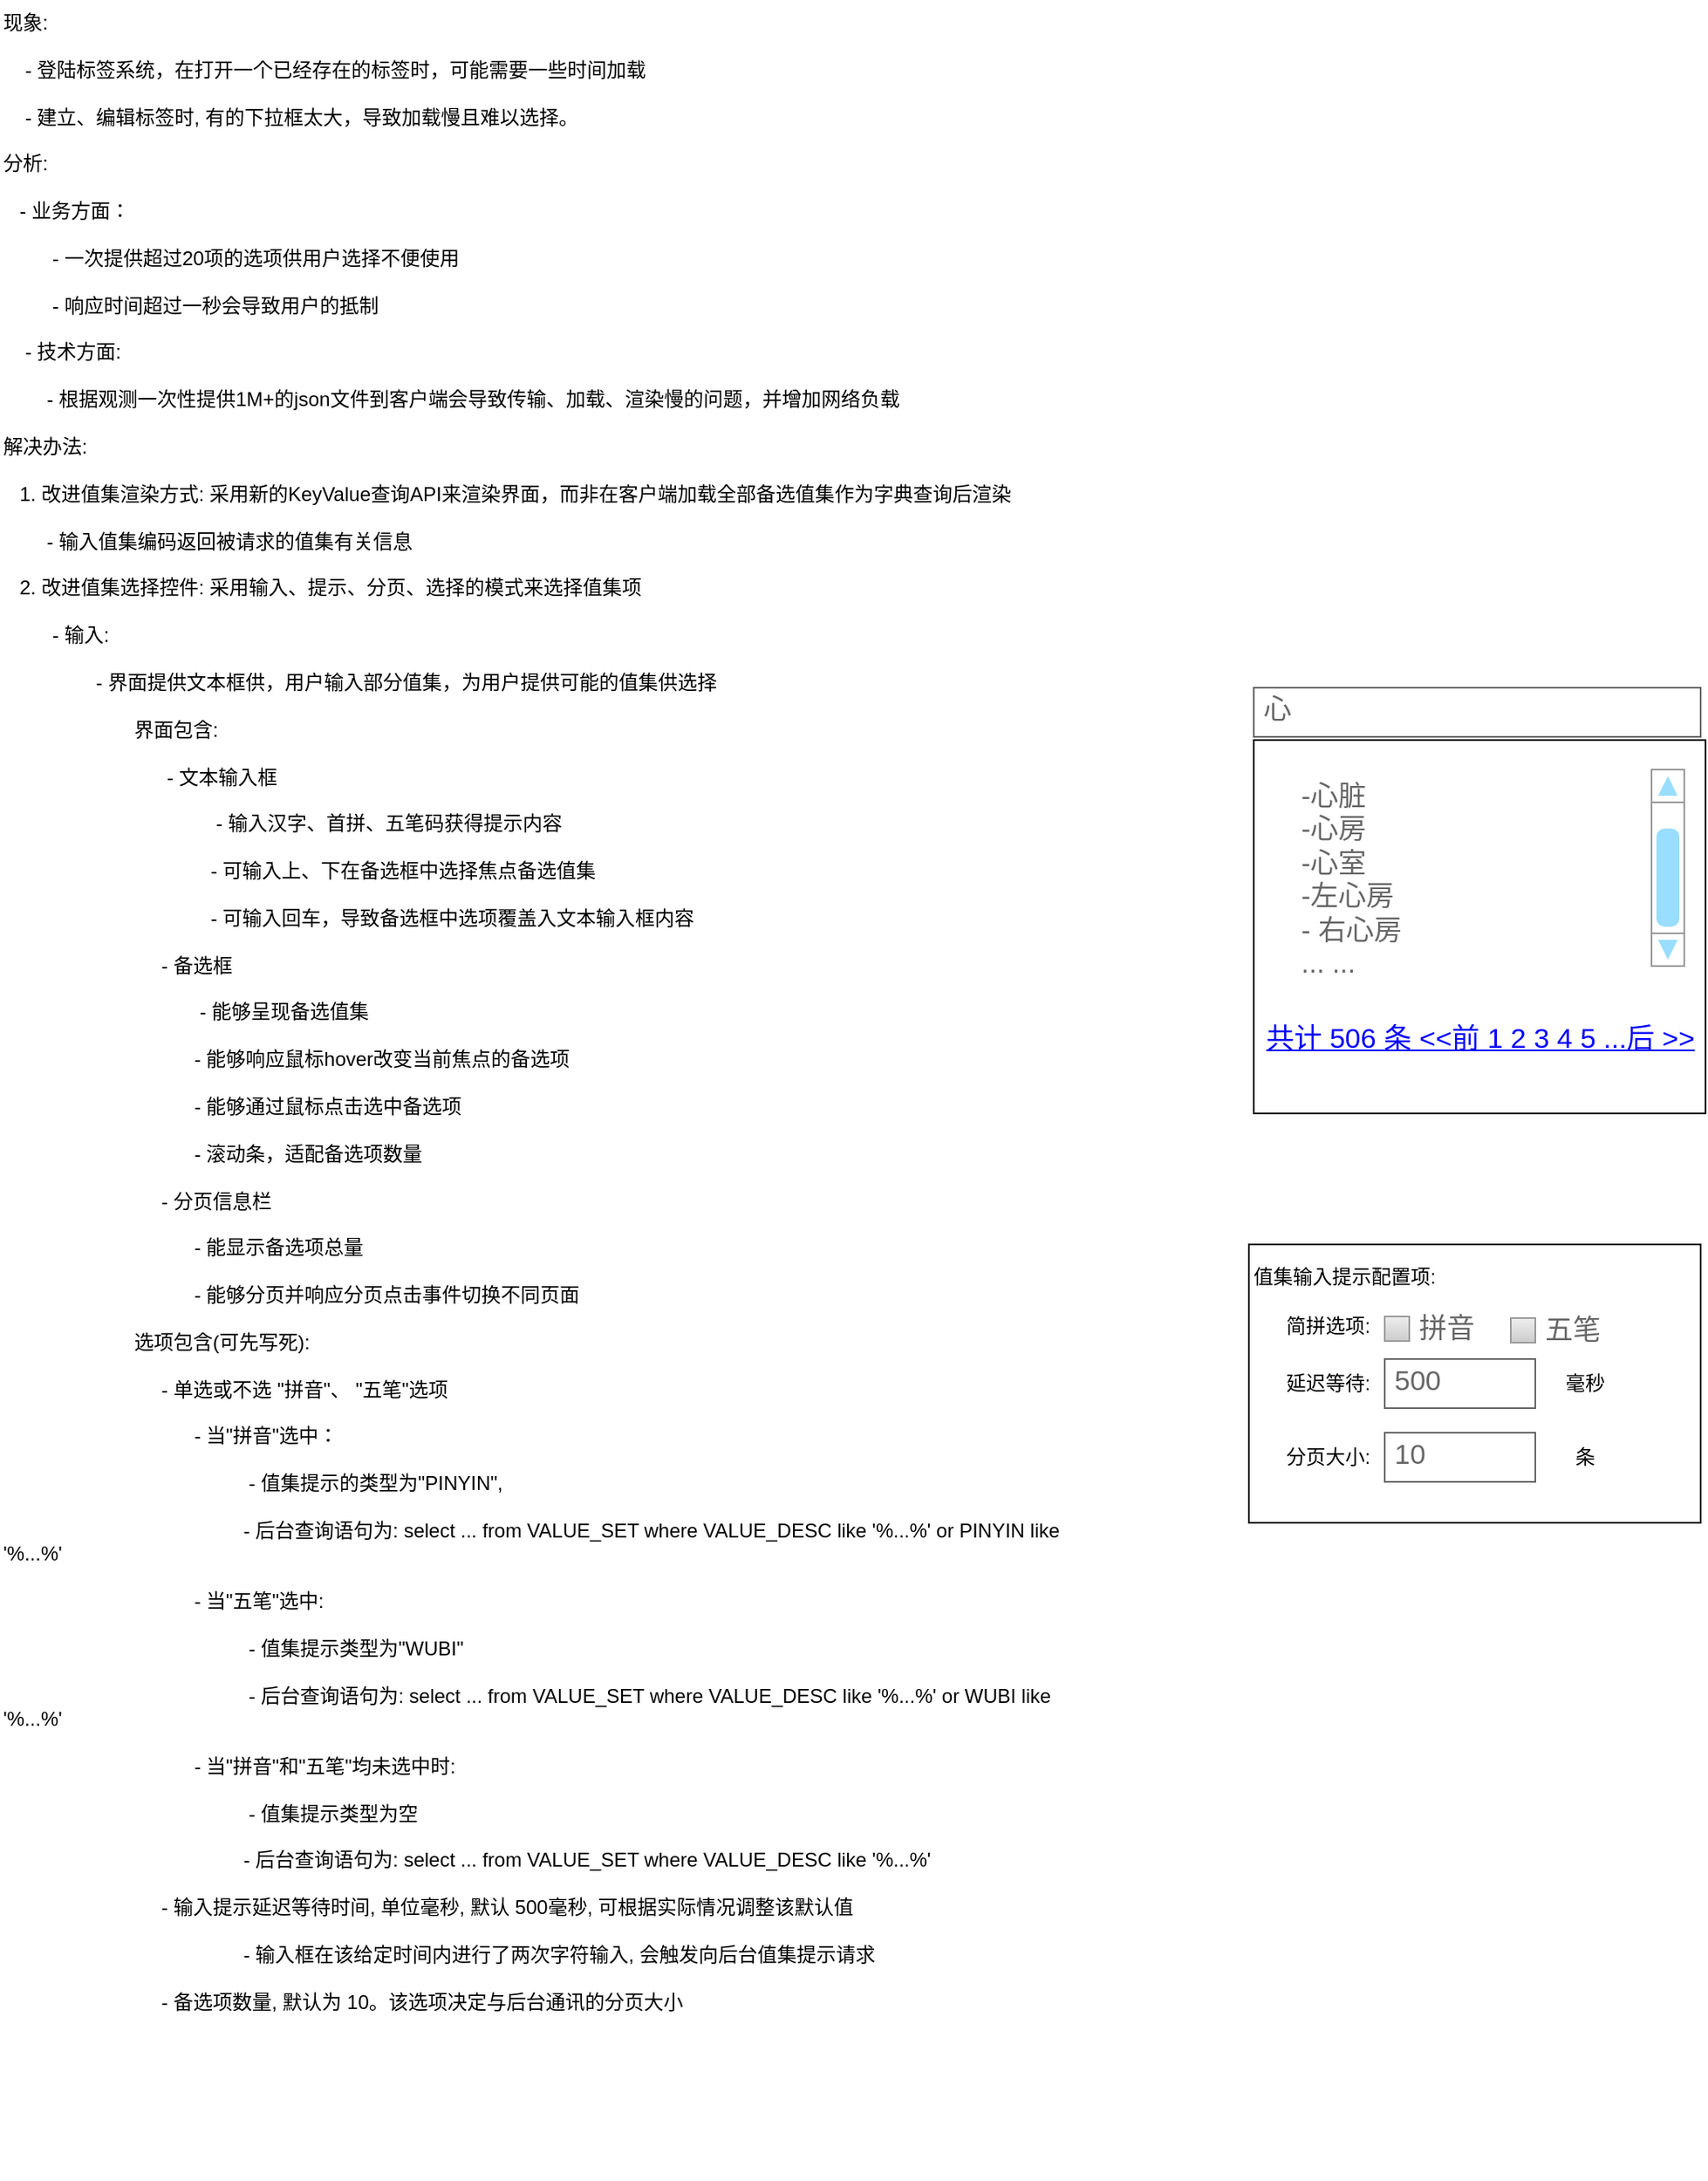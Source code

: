 <mxfile version="12.9.14" type="device"><diagram id="l8bpd2tam0fVZmlQi6xW" name="Page-1"><mxGraphModel dx="1355" dy="799" grid="1" gridSize="10" guides="1" tooltips="1" connect="1" arrows="1" fold="1" page="1" pageScale="1" pageWidth="827" pageHeight="1169" math="0" shadow="0"><root><mxCell id="0"/><mxCell id="1" parent="0"/><mxCell id="BPln5d9_JeY1QCU9As-K-28" value="" style="rounded=0;whiteSpace=wrap;html=1;align=left;" vertex="1" parent="1"><mxGeometry x="864" y="770" width="276" height="170" as="geometry"/></mxCell><mxCell id="BPln5d9_JeY1QCU9As-K-19" value="" style="rounded=0;whiteSpace=wrap;html=1;align=left;" vertex="1" parent="1"><mxGeometry x="867" y="462" width="276" height="228" as="geometry"/></mxCell><mxCell id="BPln5d9_JeY1QCU9As-K-2" value="&lt;div&gt;现象: &lt;br&gt;&lt;/div&gt;&lt;div&gt;&lt;br&gt;&amp;nbsp;&amp;nbsp;&amp;nbsp; - 登陆标签系统，在打开一个已经存在的标签时，可能需要一些时间加载&lt;br&gt;&lt;br&gt;&amp;nbsp;&amp;nbsp;&amp;nbsp; - 建立、编辑标签时, 有的下拉框太大，导致加载慢且难以选择。&lt;br&gt;&lt;br&gt;分析:&lt;br&gt;&lt;br&gt;&amp;nbsp;&amp;nbsp; - 业务方面：&lt;br&gt;&amp;nbsp;&amp;nbsp; &lt;br&gt;&amp;nbsp;&amp;nbsp;&amp;nbsp;&amp;nbsp;&amp;nbsp;&amp;nbsp;&amp;nbsp;&amp;nbsp; - 一次提供超过20项的选项供用户选择不便使用&lt;br&gt;&lt;br&gt;&amp;nbsp;&amp;nbsp;&amp;nbsp;&amp;nbsp;&amp;nbsp;&amp;nbsp;&amp;nbsp;&amp;nbsp; - 响应时间超过一秒会导致用户的抵制&lt;br&gt;&lt;br&gt;&amp;nbsp;&amp;nbsp;&amp;nbsp; - 技术方面: &lt;br&gt;&lt;br&gt;&amp;nbsp;&amp;nbsp;&amp;nbsp;&amp;nbsp;&amp;nbsp;&amp;nbsp;&amp;nbsp; - 根据观测一次性提供1M+的json文件到客户端会导致传输、加载、渲染慢的问题，并增加网络负载&lt;br&gt;&lt;br&gt;解决办法: &lt;br&gt;&lt;br&gt;&amp;nbsp;&amp;nbsp; 1. 改进值集渲染方式: 采用新的KeyValue查询API来渲染界面，而非在客户端加载全部备选值集作为字典查询后渲染&lt;/div&gt;&lt;div&gt;&lt;br&gt;&lt;/div&gt;&lt;div&gt;&amp;nbsp; &amp;nbsp; &amp;nbsp; &amp;nbsp; - 输入值集编码返回被请求的值集有关信息&amp;nbsp;&amp;nbsp; &lt;/div&gt;&lt;div&gt;&lt;br&gt;&lt;/div&gt;&lt;div&gt;&amp;nbsp;&amp;nbsp; 2. 改进值集选择控件: 采用输入、提示、分页、选择的模式来选择值集项&lt;br&gt;&lt;br&gt;&amp;nbsp;&amp;nbsp;&amp;nbsp;&amp;nbsp;&amp;nbsp;&amp;nbsp;&amp;nbsp;&amp;nbsp; - 输入: &lt;br&gt;&amp;nbsp;&amp;nbsp;&amp;nbsp;&amp;nbsp;&amp;nbsp;&amp;nbsp;&amp;nbsp;&amp;nbsp;&amp;nbsp; &lt;br&gt;&amp;nbsp;&amp;nbsp;&amp;nbsp;&amp;nbsp;&amp;nbsp;&amp;nbsp;&amp;nbsp;&amp;nbsp;&amp;nbsp;&amp;nbsp;&amp;nbsp;&amp;nbsp;&amp;nbsp;&amp;nbsp;&amp;nbsp;&amp;nbsp; - 界面提供文本框供，用户输入部分值集，为用户提供可能的值集供选择&lt;br&gt;&lt;br&gt;&amp;nbsp;&amp;nbsp;&amp;nbsp;&amp;nbsp;&amp;nbsp;&amp;nbsp;&amp;nbsp;&amp;nbsp;&amp;nbsp;&amp;nbsp;&amp;nbsp;&amp;nbsp;&amp;nbsp;&amp;nbsp;&amp;nbsp;&amp;nbsp;&amp;nbsp;&amp;nbsp;&amp;nbsp;&amp;nbsp;&amp;nbsp;&amp;nbsp;&amp;nbsp; 界面包含: &lt;br&gt;&lt;br&gt;&amp;nbsp;&amp;nbsp;&amp;nbsp;&amp;nbsp;&amp;nbsp;&amp;nbsp;&amp;nbsp;&amp;nbsp;&amp;nbsp;&amp;nbsp;&amp;nbsp;&amp;nbsp;&amp;nbsp;&amp;nbsp;&amp;nbsp;&amp;nbsp;&amp;nbsp;&amp;nbsp;&amp;nbsp;&amp;nbsp;&amp;nbsp;&amp;nbsp;&amp;nbsp;&amp;nbsp;&amp;nbsp;&amp;nbsp;&amp;nbsp;&amp;nbsp;&amp;nbsp; - 文本输入框&lt;/div&gt;&lt;div&gt;&lt;br&gt;&lt;/div&gt;&lt;div&gt;&amp;nbsp;&amp;nbsp;&amp;nbsp;&amp;nbsp;&amp;nbsp;&amp;nbsp;&amp;nbsp;&amp;nbsp;&amp;nbsp;&amp;nbsp;&amp;nbsp;&amp;nbsp;&amp;nbsp;&amp;nbsp;&amp;nbsp;&amp;nbsp;&amp;nbsp;&amp;nbsp;&amp;nbsp;&amp;nbsp;&amp;nbsp;&amp;nbsp;&amp;nbsp;&amp;nbsp;&amp;nbsp;&amp;nbsp;&amp;nbsp;&amp;nbsp;&amp;nbsp;&amp;nbsp;&amp;nbsp;&amp;nbsp;&amp;nbsp;&amp;nbsp;&amp;nbsp;&amp;nbsp;&amp;nbsp;&amp;nbsp; - 输入汉字、首拼、五笔码获得提示内容&lt;/div&gt;&lt;div&gt;&lt;br&gt;&amp;nbsp;&amp;nbsp;&amp;nbsp;&amp;nbsp;&amp;nbsp;&amp;nbsp;&amp;nbsp;&amp;nbsp;&amp;nbsp;&amp;nbsp;&amp;nbsp;&amp;nbsp;&amp;nbsp;&amp;nbsp;&amp;nbsp;&amp;nbsp;&amp;nbsp;&amp;nbsp;&amp;nbsp;&amp;nbsp;&amp;nbsp;&amp;nbsp;&amp;nbsp;&amp;nbsp;&amp;nbsp;&amp;nbsp;&amp;nbsp;&amp;nbsp;&amp;nbsp;&amp;nbsp;&amp;nbsp;&amp;nbsp;&amp;nbsp;&amp;nbsp;&amp;nbsp;&amp;nbsp;&amp;nbsp; - 可输入上、下在备选框中选择焦点备选值集&lt;br&gt;&lt;br&gt;&amp;nbsp;&amp;nbsp;&amp;nbsp;&amp;nbsp;&amp;nbsp;&amp;nbsp;&amp;nbsp;&amp;nbsp;&amp;nbsp;&amp;nbsp;&amp;nbsp;&amp;nbsp;&amp;nbsp;&amp;nbsp;&amp;nbsp;&amp;nbsp;&amp;nbsp;&amp;nbsp;&amp;nbsp;&amp;nbsp;&amp;nbsp;&amp;nbsp;&amp;nbsp;&amp;nbsp;&amp;nbsp;&amp;nbsp;&amp;nbsp;&amp;nbsp;&amp;nbsp;&amp;nbsp;&amp;nbsp;&amp;nbsp;&amp;nbsp;&amp;nbsp;&amp;nbsp;&amp;nbsp;&amp;nbsp; - 可输入回车，导致备选框中选项覆盖入文本输入框内容&lt;br&gt;&lt;br&gt;&amp;nbsp;&amp;nbsp;&amp;nbsp;&amp;nbsp;&amp;nbsp;&amp;nbsp;&amp;nbsp;&amp;nbsp;&amp;nbsp;&amp;nbsp;&amp;nbsp;&amp;nbsp;&amp;nbsp;&amp;nbsp;&amp;nbsp;&amp;nbsp;&amp;nbsp;&amp;nbsp;&amp;nbsp;&amp;nbsp;&amp;nbsp;&amp;nbsp;&amp;nbsp;&amp;nbsp;&amp;nbsp;&amp;nbsp;&amp;nbsp;&amp;nbsp; - 备选框&lt;br&gt;&lt;br&gt;&amp;nbsp;&amp;nbsp;&amp;nbsp;&amp;nbsp;&amp;nbsp;&amp;nbsp;&amp;nbsp;&amp;nbsp;&amp;nbsp;&amp;nbsp;&amp;nbsp;&amp;nbsp;&amp;nbsp;&amp;nbsp;&amp;nbsp;&amp;nbsp;&amp;nbsp;&amp;nbsp;&amp;nbsp;&amp;nbsp;&amp;nbsp;&amp;nbsp;&amp;nbsp;&amp;nbsp;&amp;nbsp;&amp;nbsp;&amp;nbsp;&amp;nbsp;&amp;nbsp;&amp;nbsp;&amp;nbsp;&amp;nbsp;&amp;nbsp;&amp;nbsp;&amp;nbsp; - 能够呈现备选值集&lt;br&gt;&lt;br&gt;&amp;nbsp;&amp;nbsp;&amp;nbsp;&amp;nbsp;&amp;nbsp;&amp;nbsp;&amp;nbsp;&amp;nbsp;&amp;nbsp;&amp;nbsp;&amp;nbsp;&amp;nbsp;&amp;nbsp;&amp;nbsp;&amp;nbsp;&amp;nbsp;&amp;nbsp;&amp;nbsp;&amp;nbsp;&amp;nbsp;&amp;nbsp;&amp;nbsp;&amp;nbsp;&amp;nbsp;&amp;nbsp;&amp;nbsp;&amp;nbsp;&amp;nbsp;&amp;nbsp;&amp;nbsp;&amp;nbsp;&amp;nbsp;&amp;nbsp;&amp;nbsp; - 能够响应鼠标hover改变当前焦点的备选项&lt;br&gt;&lt;br&gt;&amp;nbsp;&amp;nbsp;&amp;nbsp;&amp;nbsp;&amp;nbsp;&amp;nbsp;&amp;nbsp;&amp;nbsp;&amp;nbsp;&amp;nbsp;&amp;nbsp;&amp;nbsp;&amp;nbsp;&amp;nbsp;&amp;nbsp;&amp;nbsp;&amp;nbsp;&amp;nbsp;&amp;nbsp;&amp;nbsp;&amp;nbsp;&amp;nbsp;&amp;nbsp;&amp;nbsp;&amp;nbsp;&amp;nbsp;&amp;nbsp;&amp;nbsp;&amp;nbsp;&amp;nbsp;&amp;nbsp;&amp;nbsp;&amp;nbsp;&amp;nbsp; - 能够通过鼠标点击选中备选项&lt;br&gt;&lt;br&gt;&amp;nbsp;&amp;nbsp;&amp;nbsp;&amp;nbsp;&amp;nbsp;&amp;nbsp;&amp;nbsp;&amp;nbsp;&amp;nbsp;&amp;nbsp;&amp;nbsp;&amp;nbsp;&amp;nbsp;&amp;nbsp;&amp;nbsp;&amp;nbsp;&amp;nbsp;&amp;nbsp;&amp;nbsp;&amp;nbsp;&amp;nbsp;&amp;nbsp;&amp;nbsp;&amp;nbsp;&amp;nbsp;&amp;nbsp;&amp;nbsp;&amp;nbsp;&amp;nbsp;&amp;nbsp;&amp;nbsp;&amp;nbsp;&amp;nbsp;&amp;nbsp; - 滚动条，适配备选项数量&lt;br&gt;&lt;br&gt;&amp;nbsp;&amp;nbsp;&amp;nbsp;&amp;nbsp;&amp;nbsp;&amp;nbsp;&amp;nbsp;&amp;nbsp;&amp;nbsp;&amp;nbsp;&amp;nbsp;&amp;nbsp;&amp;nbsp;&amp;nbsp;&amp;nbsp;&amp;nbsp;&amp;nbsp;&amp;nbsp;&amp;nbsp;&amp;nbsp;&amp;nbsp;&amp;nbsp;&amp;nbsp;&amp;nbsp;&amp;nbsp;&amp;nbsp;&amp;nbsp;&amp;nbsp; - 分页信息栏&lt;br&gt;&lt;br&gt;&amp;nbsp;&amp;nbsp;&amp;nbsp;&amp;nbsp;&amp;nbsp;&amp;nbsp;&amp;nbsp;&amp;nbsp;&amp;nbsp;&amp;nbsp;&amp;nbsp;&amp;nbsp;&amp;nbsp;&amp;nbsp;&amp;nbsp;&amp;nbsp;&amp;nbsp;&amp;nbsp;&amp;nbsp;&amp;nbsp;&amp;nbsp;&amp;nbsp;&amp;nbsp;&amp;nbsp;&amp;nbsp;&amp;nbsp;&amp;nbsp;&amp;nbsp;&amp;nbsp;&amp;nbsp;&amp;nbsp;&amp;nbsp;&amp;nbsp;&amp;nbsp; - 能显示备选项总量&lt;br&gt;&lt;br&gt;&amp;nbsp;&amp;nbsp;&amp;nbsp;&amp;nbsp;&amp;nbsp;&amp;nbsp;&amp;nbsp;&amp;nbsp;&amp;nbsp;&amp;nbsp;&amp;nbsp;&amp;nbsp;&amp;nbsp;&amp;nbsp;&amp;nbsp;&amp;nbsp;&amp;nbsp;&amp;nbsp;&amp;nbsp;&amp;nbsp;&amp;nbsp;&amp;nbsp;&amp;nbsp;&amp;nbsp;&amp;nbsp;&amp;nbsp;&amp;nbsp;&amp;nbsp;&amp;nbsp;&amp;nbsp;&amp;nbsp;&amp;nbsp;&amp;nbsp;&amp;nbsp; - 能够分页并响应分页点击事件切换不同页面&lt;br&gt;&lt;br&gt;&amp;nbsp;&amp;nbsp;&amp;nbsp;&amp;nbsp;&amp;nbsp;&amp;nbsp;&amp;nbsp;&amp;nbsp;&amp;nbsp;&amp;nbsp;&amp;nbsp;&amp;nbsp;&amp;nbsp;&amp;nbsp;&amp;nbsp;&amp;nbsp;&amp;nbsp;&amp;nbsp;&amp;nbsp;&amp;nbsp;&amp;nbsp;&amp;nbsp;&amp;nbsp; 选项包含(可先写死): &lt;br&gt;&lt;br&gt;&amp;nbsp;&amp;nbsp;&amp;nbsp;&amp;nbsp;&amp;nbsp;&amp;nbsp;&amp;nbsp;&amp;nbsp;&amp;nbsp;&amp;nbsp;&amp;nbsp;&amp;nbsp;&amp;nbsp;&amp;nbsp;&amp;nbsp;&amp;nbsp;&amp;nbsp;&amp;nbsp;&amp;nbsp;&amp;nbsp;&amp;nbsp;&amp;nbsp;&amp;nbsp;&amp;nbsp;&amp;nbsp;&amp;nbsp;&amp;nbsp;&amp;nbsp; - 单选或不选 &quot;拼音&quot;、 &quot;五笔&quot;选项&lt;/div&gt;&lt;div&gt;&lt;br&gt;&lt;/div&gt;&lt;div&gt;&amp;nbsp;&amp;nbsp;&amp;nbsp;&amp;nbsp;&amp;nbsp;&amp;nbsp;&amp;nbsp;&amp;nbsp;&amp;nbsp;&amp;nbsp;&amp;nbsp;&amp;nbsp;&amp;nbsp;&amp;nbsp;&amp;nbsp;&amp;nbsp;&amp;nbsp;&amp;nbsp;&amp;nbsp;&amp;nbsp;&amp;nbsp;&amp;nbsp;&amp;nbsp;&amp;nbsp;&amp;nbsp;&amp;nbsp;&amp;nbsp;&amp;nbsp;&amp;nbsp;&amp;nbsp;&amp;nbsp;&amp;nbsp;&amp;nbsp;&amp;nbsp; - 当&quot;拼音&quot;选中：&lt;br&gt;&lt;br&gt;&amp;nbsp;&amp;nbsp;&amp;nbsp;&amp;nbsp;&amp;nbsp;&amp;nbsp;&amp;nbsp;&amp;nbsp;&amp;nbsp;&amp;nbsp;&amp;nbsp;&amp;nbsp;&amp;nbsp;&amp;nbsp;&amp;nbsp;&amp;nbsp;&amp;nbsp;&amp;nbsp;&amp;nbsp;&amp;nbsp;&amp;nbsp;&amp;nbsp;&amp;nbsp;&amp;nbsp;&amp;nbsp;&amp;nbsp;&amp;nbsp;&amp;nbsp;&amp;nbsp;&amp;nbsp;&amp;nbsp;&amp;nbsp;&amp;nbsp;&amp;nbsp;&amp;nbsp;&amp;nbsp;&amp;nbsp;&amp;nbsp;&amp;nbsp;&amp;nbsp;&amp;nbsp;&amp;nbsp;&amp;nbsp;&amp;nbsp; - 值集提示的类型为&quot;PINYIN&quot;, &lt;br&gt;&lt;br&gt;&amp;nbsp;&amp;nbsp;&amp;nbsp;&amp;nbsp;&amp;nbsp;&amp;nbsp;&amp;nbsp;&amp;nbsp;&amp;nbsp;&amp;nbsp;&amp;nbsp;&amp;nbsp;&amp;nbsp;&amp;nbsp;&amp;nbsp;&amp;nbsp;&amp;nbsp;&amp;nbsp;&amp;nbsp;&amp;nbsp;&amp;nbsp;&amp;nbsp;&amp;nbsp;&amp;nbsp;&amp;nbsp;&amp;nbsp;&amp;nbsp;&amp;nbsp;&amp;nbsp;&amp;nbsp;&amp;nbsp;&amp;nbsp;&amp;nbsp;&amp;nbsp;&amp;nbsp;&amp;nbsp;&amp;nbsp;&amp;nbsp;&amp;nbsp;&amp;nbsp;&amp;nbsp;&amp;nbsp;&amp;nbsp; - 后台查询语句为: select ... from VALUE_SET where VALUE_DESC like '%...%' or PINYIN like '%...%'&lt;br&gt;&lt;br&gt;&amp;nbsp;&amp;nbsp;&amp;nbsp;&amp;nbsp;&amp;nbsp;&amp;nbsp;&amp;nbsp;&amp;nbsp;&amp;nbsp;&amp;nbsp;&amp;nbsp;&amp;nbsp;&amp;nbsp;&amp;nbsp;&amp;nbsp;&amp;nbsp;&amp;nbsp;&amp;nbsp;&amp;nbsp;&amp;nbsp;&amp;nbsp;&amp;nbsp;&amp;nbsp;&amp;nbsp;&amp;nbsp;&amp;nbsp;&amp;nbsp;&amp;nbsp;&amp;nbsp;&amp;nbsp;&amp;nbsp;&amp;nbsp;&amp;nbsp;&amp;nbsp; - 当&quot;五笔&quot;选中: &lt;br&gt;&lt;br&gt;&amp;nbsp;&amp;nbsp;&amp;nbsp;&amp;nbsp;&amp;nbsp;&amp;nbsp;&amp;nbsp;&amp;nbsp;&amp;nbsp;&amp;nbsp;&amp;nbsp;&amp;nbsp;&amp;nbsp;&amp;nbsp;&amp;nbsp;&amp;nbsp;&amp;nbsp;&amp;nbsp;&amp;nbsp;&amp;nbsp;&amp;nbsp;&amp;nbsp;&amp;nbsp;&amp;nbsp;&amp;nbsp;&amp;nbsp;&amp;nbsp;&amp;nbsp;&amp;nbsp;&amp;nbsp;&amp;nbsp;&amp;nbsp;&amp;nbsp;&amp;nbsp;&amp;nbsp;&amp;nbsp;&amp;nbsp;&amp;nbsp;&amp;nbsp;&amp;nbsp;&amp;nbsp;&amp;nbsp;&amp;nbsp;&amp;nbsp; - 值集提示类型为&quot;WUBI&quot;&lt;br&gt;&lt;br&gt;&amp;nbsp;&amp;nbsp;&amp;nbsp;&amp;nbsp;&amp;nbsp;&amp;nbsp;&amp;nbsp;&amp;nbsp;&amp;nbsp;&amp;nbsp;&amp;nbsp;&amp;nbsp;&amp;nbsp;&amp;nbsp;&amp;nbsp;&amp;nbsp;&amp;nbsp;&amp;nbsp;&amp;nbsp;&amp;nbsp;&amp;nbsp;&amp;nbsp;&amp;nbsp;&amp;nbsp;&amp;nbsp;&amp;nbsp;&amp;nbsp;&amp;nbsp;&amp;nbsp;&amp;nbsp;&amp;nbsp;&amp;nbsp;&amp;nbsp;&amp;nbsp;&amp;nbsp;&amp;nbsp;&amp;nbsp;&amp;nbsp;&amp;nbsp;&amp;nbsp;&amp;nbsp;&amp;nbsp;&amp;nbsp;&amp;nbsp; - 后台查询语句为: select ... from VALUE_SET where VALUE_DESC like '%...%' or WUBI like '%...%'&lt;br&gt;&lt;br&gt;&amp;nbsp;&amp;nbsp;&amp;nbsp;&amp;nbsp;&amp;nbsp;&amp;nbsp;&amp;nbsp;&amp;nbsp;&amp;nbsp;&amp;nbsp;&amp;nbsp;&amp;nbsp;&amp;nbsp;&amp;nbsp;&amp;nbsp;&amp;nbsp;&amp;nbsp;&amp;nbsp;&amp;nbsp;&amp;nbsp;&amp;nbsp;&amp;nbsp;&amp;nbsp;&amp;nbsp;&amp;nbsp;&amp;nbsp;&amp;nbsp;&amp;nbsp;&amp;nbsp;&amp;nbsp;&amp;nbsp;&amp;nbsp;&amp;nbsp;&amp;nbsp; - 当&quot;拼音&quot;和&quot;五笔&quot;均未选中时: &lt;br&gt;&lt;br&gt;&amp;nbsp;&amp;nbsp;&amp;nbsp;&amp;nbsp;&amp;nbsp;&amp;nbsp;&amp;nbsp;&amp;nbsp;&amp;nbsp;&amp;nbsp;&amp;nbsp;&amp;nbsp;&amp;nbsp;&amp;nbsp;&amp;nbsp;&amp;nbsp;&amp;nbsp;&amp;nbsp;&amp;nbsp;&amp;nbsp;&amp;nbsp;&amp;nbsp;&amp;nbsp;&amp;nbsp;&amp;nbsp;&amp;nbsp;&amp;nbsp;&amp;nbsp;&amp;nbsp;&amp;nbsp;&amp;nbsp;&amp;nbsp;&amp;nbsp;&amp;nbsp;&amp;nbsp;&amp;nbsp;&amp;nbsp;&amp;nbsp;&amp;nbsp;&amp;nbsp;&amp;nbsp;&amp;nbsp;&amp;nbsp;&amp;nbsp; - 值集提示类型为空&lt;br&gt;&lt;br&gt;&amp;nbsp;&amp;nbsp;&amp;nbsp;&amp;nbsp;&amp;nbsp;&amp;nbsp;&amp;nbsp;&amp;nbsp;&amp;nbsp;&amp;nbsp;&amp;nbsp;&amp;nbsp;&amp;nbsp;&amp;nbsp;&amp;nbsp;&amp;nbsp;&amp;nbsp;&amp;nbsp;&amp;nbsp;&amp;nbsp;&amp;nbsp;&amp;nbsp;&amp;nbsp;&amp;nbsp;&amp;nbsp;&amp;nbsp;&amp;nbsp;&amp;nbsp;&amp;nbsp;&amp;nbsp;&amp;nbsp;&amp;nbsp;&amp;nbsp;&amp;nbsp;&amp;nbsp;&amp;nbsp;&amp;nbsp;&amp;nbsp;&amp;nbsp;&amp;nbsp;&amp;nbsp;&amp;nbsp;&amp;nbsp; - 后台查询语句为: select ... from VALUE_SET where VALUE_DESC like '%...%'&lt;br&gt;&lt;/div&gt;&lt;div&gt;&lt;br&gt;&amp;nbsp;&amp;nbsp;&amp;nbsp;&amp;nbsp;&amp;nbsp;&amp;nbsp;&amp;nbsp;&amp;nbsp;&amp;nbsp;&amp;nbsp;&amp;nbsp;&amp;nbsp;&amp;nbsp;&amp;nbsp;&amp;nbsp;&amp;nbsp;&amp;nbsp;&amp;nbsp;&amp;nbsp;&amp;nbsp;&amp;nbsp;&amp;nbsp;&amp;nbsp;&amp;nbsp;&amp;nbsp;&amp;nbsp;&amp;nbsp;&amp;nbsp; - 输入提示延迟等待时间, 单位毫秒, 默认 500毫秒, 可根据实际情况调整该默认值&lt;br&gt;&lt;br&gt;&amp;nbsp;&amp;nbsp;&amp;nbsp;&amp;nbsp;&amp;nbsp;&amp;nbsp;&amp;nbsp;&amp;nbsp;&amp;nbsp;&amp;nbsp;&amp;nbsp;&amp;nbsp;&amp;nbsp;&amp;nbsp;&amp;nbsp;&amp;nbsp;&amp;nbsp;&amp;nbsp;&amp;nbsp;&amp;nbsp;&amp;nbsp;&amp;nbsp;&amp;nbsp;&amp;nbsp;&amp;nbsp;&amp;nbsp;&amp;nbsp;&amp;nbsp;&amp;nbsp;&amp;nbsp;&amp;nbsp;&amp;nbsp;&amp;nbsp;&amp;nbsp;&amp;nbsp;&amp;nbsp;&amp;nbsp;&amp;nbsp;&amp;nbsp;&amp;nbsp;&amp;nbsp;&amp;nbsp;&amp;nbsp; - 输入框在该给定时间内进行了两次字符输入, 会触发向后台值集提示请求&lt;br&gt;&lt;br&gt;&amp;nbsp;&amp;nbsp;&amp;nbsp;&amp;nbsp;&amp;nbsp;&amp;nbsp;&amp;nbsp;&amp;nbsp;&amp;nbsp;&amp;nbsp;&amp;nbsp;&amp;nbsp;&amp;nbsp;&amp;nbsp;&amp;nbsp;&amp;nbsp;&amp;nbsp;&amp;nbsp;&amp;nbsp;&amp;nbsp;&amp;nbsp;&amp;nbsp;&amp;nbsp;&amp;nbsp;&amp;nbsp;&amp;nbsp;&amp;nbsp;&amp;nbsp; - 备选项数量, 默认为 10。该选项决定与后台通讯的分页大小&lt;br&gt;&lt;br&gt;&amp;nbsp;&amp;nbsp;&amp;nbsp;&amp;nbsp;&amp;nbsp;&amp;nbsp;&amp;nbsp;&amp;nbsp;&amp;nbsp;&amp;nbsp;&amp;nbsp;&amp;nbsp;&amp;nbsp;&amp;nbsp;&amp;nbsp;&amp;nbsp;&amp;nbsp;&amp;nbsp;&amp;nbsp;&amp;nbsp;&amp;nbsp;&amp;nbsp;&amp;nbsp;&amp;nbsp;&amp;nbsp;&amp;nbsp;&amp;nbsp;&amp;nbsp;&amp;nbsp;&amp;nbsp; &lt;br&gt;&lt;/div&gt;&lt;div&gt;&amp;nbsp;&amp;nbsp;&amp;nbsp;&amp;nbsp;&amp;nbsp;&amp;nbsp;&amp;nbsp;&amp;nbsp;&amp;nbsp;&amp;nbsp;&amp;nbsp;&amp;nbsp;&amp;nbsp;&amp;nbsp;&amp;nbsp;&amp;nbsp;&amp;nbsp; &lt;br&gt;&amp;nbsp; &lt;br&gt;&lt;/div&gt;&lt;div&gt;&amp;nbsp;&amp;nbsp;&amp;nbsp; &lt;br&gt;&lt;/div&gt;&lt;br&gt;&amp;nbsp;" style="text;html=1;strokeColor=none;fillColor=none;align=left;verticalAlign=top;whiteSpace=wrap;rounded=0;" vertex="1" parent="1"><mxGeometry x="101" y="10" width="679" height="1220" as="geometry"/></mxCell><mxCell id="BPln5d9_JeY1QCU9As-K-7" value="心" style="strokeWidth=1;shadow=0;dashed=0;align=center;html=1;shape=mxgraph.mockup.text.textBox;fontColor=#666666;align=left;fontSize=17;spacingLeft=4;spacingTop=-3;strokeColor=#666666;mainText=" vertex="1" parent="1"><mxGeometry x="867" y="430" width="273" height="30" as="geometry"/></mxCell><mxCell id="BPln5d9_JeY1QCU9As-K-8" value="-心脏&lt;br&gt;-心房&lt;br&gt;-心室&lt;br&gt;&lt;div&gt;-左心房&lt;/div&gt;&lt;div&gt;- 右心房&lt;br&gt;... ...&lt;br&gt;&lt;/div&gt;" style="strokeWidth=1;shadow=0;dashed=0;align=center;html=1;shape=mxgraph.mockup.text.bulletedList;textColor=#666666;mainText=,,,,;textSize=17;bulletStyle=none;strokeColor=none;fillColor=none;align=left;verticalAlign=top;fontSize=17;fontColor=#666666;" vertex="1" parent="1"><mxGeometry x="894" y="480" width="186" height="130" as="geometry"/></mxCell><mxCell id="BPln5d9_JeY1QCU9As-K-9" value="共计 506 条 &amp;lt;&amp;lt;前 1 2 3 4 5 ...后 &amp;gt;&amp;gt;" style="strokeWidth=1;shadow=0;dashed=0;align=center;html=1;shape=mxgraph.mockup.navigation.pagination;linkText=;fontSize=17;fontColor=#0000ff;fontStyle=4;" vertex="1" parent="1"><mxGeometry x="910" y="630" width="190" height="30" as="geometry"/></mxCell><mxCell id="BPln5d9_JeY1QCU9As-K-17" value="简拼选项: " style="text;html=1;align=center;verticalAlign=middle;resizable=0;points=[];autosize=1;" vertex="1" parent="1"><mxGeometry x="877" y="810" width="70" height="20" as="geometry"/></mxCell><mxCell id="BPln5d9_JeY1QCU9As-K-18" value="" style="verticalLabelPosition=bottom;shadow=0;dashed=0;align=center;html=1;verticalAlign=top;strokeWidth=1;shape=mxgraph.mockup.navigation.scrollBar;strokeColor=#999999;barPos=20;fillColor2=#99ddff;strokeColor2=none;direction=north;" vertex="1" parent="1"><mxGeometry x="1110" y="480" width="20" height="120" as="geometry"/></mxCell><mxCell id="BPln5d9_JeY1QCU9As-K-20" value="拼音" style="strokeWidth=1;shadow=0;dashed=0;align=center;html=1;shape=mxgraph.mockup.forms.rrect;rSize=0;fillColor=#eeeeee;strokeColor=#999999;gradientColor=#cccccc;align=left;spacingLeft=4;fontSize=17;fontColor=#666666;labelPosition=right;" vertex="1" parent="1"><mxGeometry x="947" y="814" width="15" height="15" as="geometry"/></mxCell><mxCell id="BPln5d9_JeY1QCU9As-K-21" value="五笔" style="strokeWidth=1;shadow=0;dashed=0;align=center;html=1;shape=mxgraph.mockup.forms.rrect;rSize=0;fillColor=#eeeeee;strokeColor=#999999;gradientColor=#cccccc;align=left;spacingLeft=4;fontSize=17;fontColor=#666666;labelPosition=right;" vertex="1" parent="1"><mxGeometry x="1024" y="815" width="15" height="15" as="geometry"/></mxCell><mxCell id="BPln5d9_JeY1QCU9As-K-22" value="延迟等待: " style="text;html=1;align=center;verticalAlign=middle;resizable=0;points=[];autosize=1;" vertex="1" parent="1"><mxGeometry x="877" y="845" width="70" height="20" as="geometry"/></mxCell><mxCell id="BPln5d9_JeY1QCU9As-K-23" value="500" style="strokeWidth=1;shadow=0;dashed=0;align=center;html=1;shape=mxgraph.mockup.text.textBox;fontColor=#666666;align=left;fontSize=17;spacingLeft=4;spacingTop=-3;strokeColor=#666666;mainText=" vertex="1" parent="1"><mxGeometry x="947" y="840" width="92" height="30" as="geometry"/></mxCell><mxCell id="BPln5d9_JeY1QCU9As-K-24" value="毫秒" style="text;html=1;align=center;verticalAlign=middle;resizable=0;points=[];autosize=1;" vertex="1" parent="1"><mxGeometry x="1049" y="845" width="40" height="20" as="geometry"/></mxCell><mxCell id="BPln5d9_JeY1QCU9As-K-25" value="分页大小: " style="text;html=1;align=center;verticalAlign=middle;resizable=0;points=[];autosize=1;" vertex="1" parent="1"><mxGeometry x="877" y="890" width="70" height="20" as="geometry"/></mxCell><mxCell id="BPln5d9_JeY1QCU9As-K-26" value="10" style="strokeWidth=1;shadow=0;dashed=0;align=center;html=1;shape=mxgraph.mockup.text.textBox;fontColor=#666666;align=left;fontSize=17;spacingLeft=4;spacingTop=-3;strokeColor=#666666;mainText=" vertex="1" parent="1"><mxGeometry x="947" y="885" width="92" height="30" as="geometry"/></mxCell><mxCell id="BPln5d9_JeY1QCU9As-K-27" value="条" style="text;html=1;align=center;verticalAlign=middle;resizable=0;points=[];autosize=1;" vertex="1" parent="1"><mxGeometry x="1054" y="890" width="30" height="20" as="geometry"/></mxCell><mxCell id="BPln5d9_JeY1QCU9As-K-29" value="值集输入提示配置项: " style="text;html=1;align=center;verticalAlign=middle;resizable=0;points=[];autosize=1;" vertex="1" parent="1"><mxGeometry x="856.5" y="780" width="130" height="20" as="geometry"/></mxCell></root></mxGraphModel></diagram></mxfile>